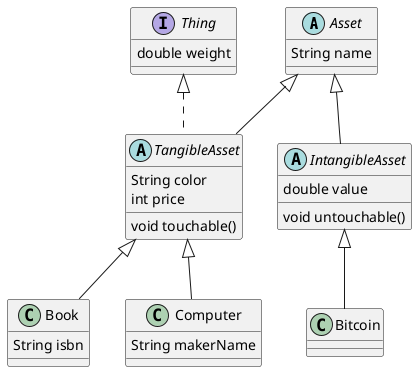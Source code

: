 @startuml

abstract class Asset {
    String name
}

interface Thing {
    double weight
}

class TangibleAsset implements Thing {
}

abstract class TangibleAsset extends Asset {
    String color
    int price
    void touchable()
}

abstract class IntangibleAsset extends Asset {
    double value
    void untouchable()
}

class Bitcoin extends IntangibleAsset {
}

class Book extends TangibleAsset {
    String isbn
}

class Computer extends TangibleAsset {
    String makerName
}


@enduml
